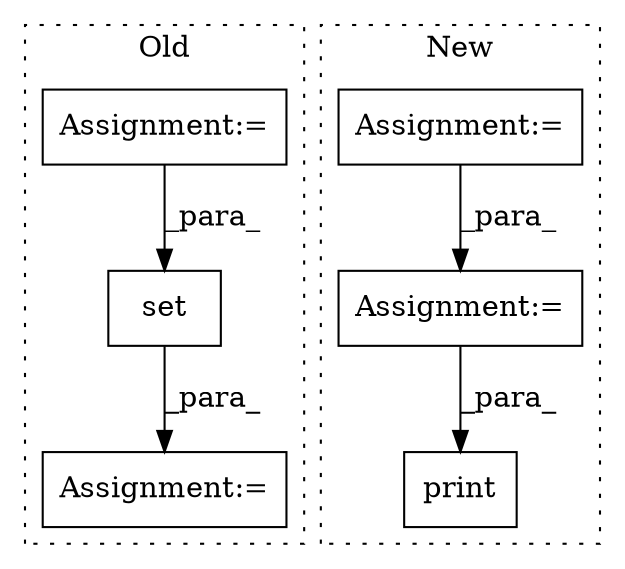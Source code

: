 digraph G {
subgraph cluster0 {
1 [label="set" a="32" s="718,731" l="4,1" shape="box"];
3 [label="Assignment:=" a="7" s="705" l="1" shape="box"];
5 [label="Assignment:=" a="7" s="484" l="1" shape="box"];
label = "Old";
style="dotted";
}
subgraph cluster1 {
2 [label="print" a="32" s="1325,1371" l="6,1" shape="box"];
4 [label="Assignment:=" a="7" s="888" l="1" shape="box"];
6 [label="Assignment:=" a="7" s="687" l="1" shape="box"];
label = "New";
style="dotted";
}
1 -> 3 [label="_para_"];
4 -> 2 [label="_para_"];
5 -> 1 [label="_para_"];
6 -> 4 [label="_para_"];
}